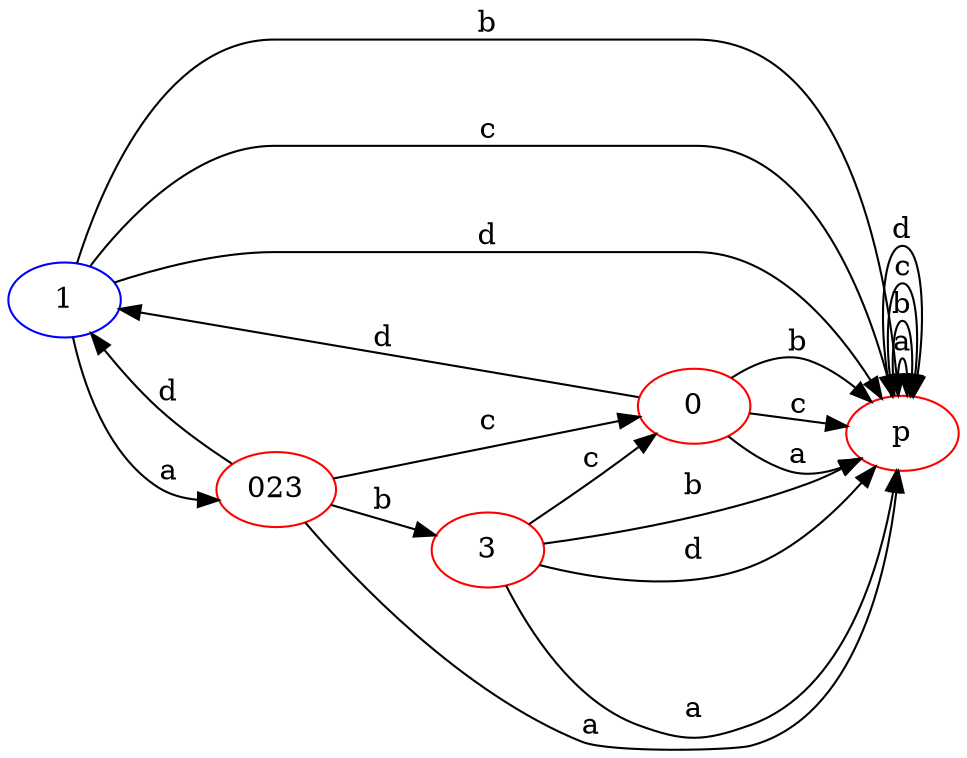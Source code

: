 digraph {
	rankdir=LR
	p [color=red]
	p -> p [label=a]
	p -> p [label=b]
	p -> p [label=c]
	p -> p [label=d]
	1 [color=blue]
	1 -> 023 [label=a]
	1 -> p [label=b]
	1 -> p [label=c]
	1 -> p [label=d]
	0 [color=red]
	0 -> 1 [label=d]
	0 -> p [label=a]
	0 -> p [label=b]
	0 -> p [label=c]
	023 [color=red]
	023 -> 1 [label=d]
	023 -> 3 [label=b]
	023 -> 0 [label=c]
	023 -> p [label=a]
	3 [color=red]
	3 -> 0 [label=c]
	3 -> p [label=a]
	3 -> p [label=b]
	3 -> p [label=d]
}
